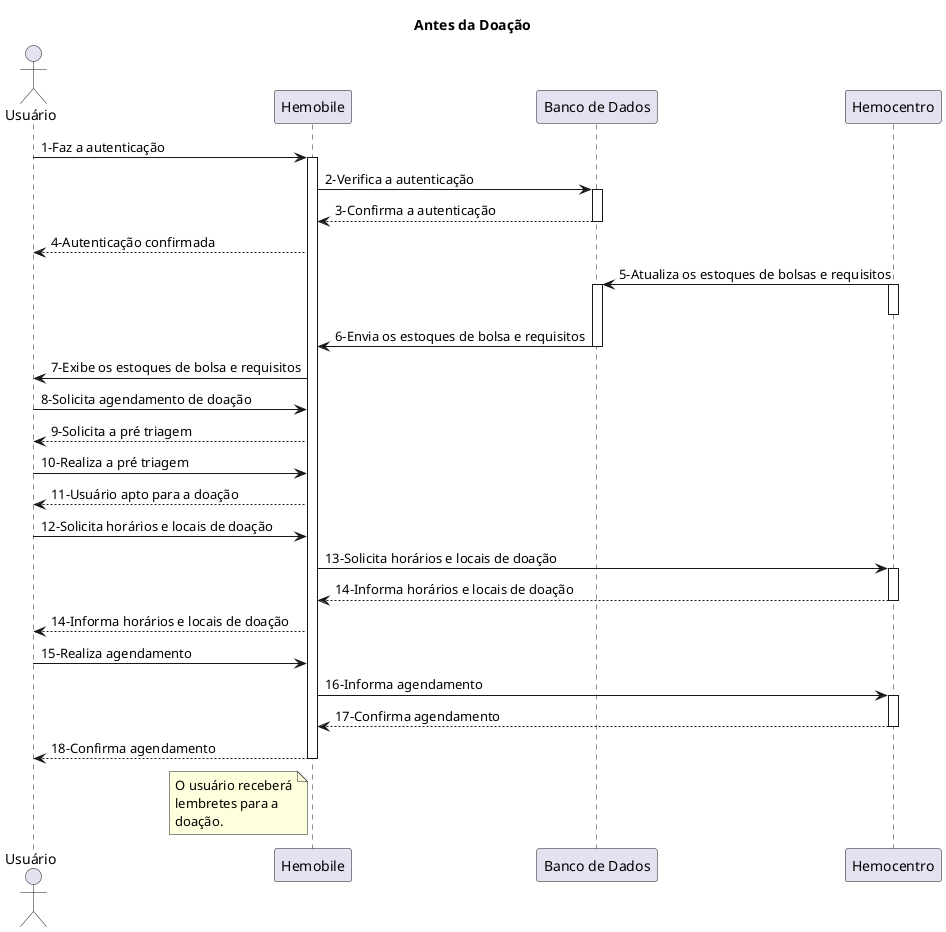 @startuml HEMOBILE

title Antes da Doação

actor Usuário as Us
participant "Hemobile" as Hb
participant "Banco de Dados" as Bd
participant "Hemocentro" as Hc

Us -> Hb: 1-Faz a autenticação
activate Hb
    Hb -> Bd: 2-Verifica a autenticação
    activate Bd
        Hb <-- Bd: 3-Confirma a autenticação
    deactivate Bd
    Us <-- Hb: 4-Autenticação confirmada

    Hc -> Bd: 5-Atualiza os estoques de bolsas e requisitos
    activate Hc
    deactivate Hc
        activate Bd
            Hb <- Bd: 6-Envia os estoques de bolsa e requisitos
        deactivate Bd
    Us <- Hb: 7-Exibe os estoques de bolsa e requisitos

    Us -> Hb: 8-Solicita agendamento de doação
    Us <-- Hb: 9-Solicita a pré triagem
    Us -> Hb: 10-Realiza a pré triagem
    Us <-- Hb: 11-Usuário apto para a doação

    Us -> Hb: 12-Solicita horários e locais de doação
    Hb -> Hc: 13-Solicita horários e locais de doação
    activate Hc
        Hb <-- Hc: 14-Informa horários e locais de doação
    deactivate Hc
    Us <-- Hb: 14-Informa horários e locais de doação

    Us -> Hb: 15-Realiza agendamento
    Hb -> Hc: 16-Informa agendamento
    activate Hc
        Hb <-- Hc: 17-Confirma agendamento
    deactivate Hc
    Us <-- Hb: 18-Confirma agendamento

    note left of Hb
        O usuário receberá
        lembretes para a
        doação.
    end note
deactivate Hb

@enduml